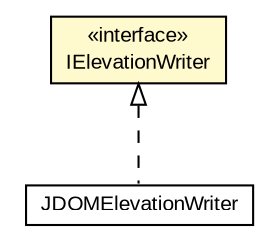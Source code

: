 #!/usr/local/bin/dot
#
# Class diagram 
# Generated by UMLGraph version R5_6-24-gf6e263 (http://www.umlgraph.org/)
#

digraph G {
	edge [fontname="arial",fontsize=10,labelfontname="arial",labelfontsize=10];
	node [fontname="arial",fontsize=10,shape=plaintext];
	nodesep=0.25;
	ranksep=0.5;
	// edu.arizona.biosemantics.semanticmarkup.markupelement.elevation.io.IElevationWriter
	c79567 [label=<<table title="edu.arizona.biosemantics.semanticmarkup.markupelement.elevation.io.IElevationWriter" border="0" cellborder="1" cellspacing="0" cellpadding="2" port="p" bgcolor="lemonChiffon" href="./IElevationWriter.html">
		<tr><td><table border="0" cellspacing="0" cellpadding="1">
<tr><td align="center" balign="center"> &#171;interface&#187; </td></tr>
<tr><td align="center" balign="center"> IElevationWriter </td></tr>
		</table></td></tr>
		</table>>, URL="./IElevationWriter.html", fontname="arial", fontcolor="black", fontsize=10.0];
	// edu.arizona.biosemantics.semanticmarkup.markupelement.elevation.io.lib.JDOMElevationWriter
	c79569 [label=<<table title="edu.arizona.biosemantics.semanticmarkup.markupelement.elevation.io.lib.JDOMElevationWriter" border="0" cellborder="1" cellspacing="0" cellpadding="2" port="p" href="./lib/JDOMElevationWriter.html">
		<tr><td><table border="0" cellspacing="0" cellpadding="1">
<tr><td align="center" balign="center"> JDOMElevationWriter </td></tr>
		</table></td></tr>
		</table>>, URL="./lib/JDOMElevationWriter.html", fontname="arial", fontcolor="black", fontsize=10.0];
	//edu.arizona.biosemantics.semanticmarkup.markupelement.elevation.io.lib.JDOMElevationWriter implements edu.arizona.biosemantics.semanticmarkup.markupelement.elevation.io.IElevationWriter
	c79567:p -> c79569:p [dir=back,arrowtail=empty,style=dashed];
}

